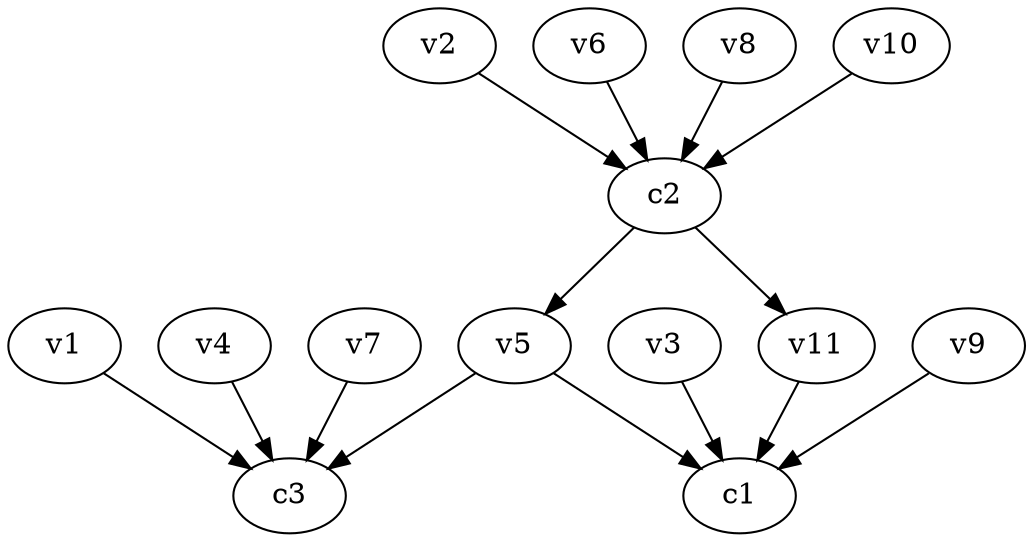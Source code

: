 strict digraph  {
c1;
c2;
c3;
v1;
v2;
v3;
v4;
v5;
v6;
v7;
v8;
v9;
v10;
v11;
c2 -> v5  [weight=1];
c2 -> v11  [weight=1];
v1 -> c3  [weight=1];
v2 -> c2  [weight=1];
v3 -> c1  [weight=1];
v4 -> c3  [weight=1];
v5 -> c3  [weight=1];
v5 -> c1  [weight=1];
v6 -> c2  [weight=1];
v7 -> c3  [weight=1];
v8 -> c2  [weight=1];
v9 -> c1  [weight=1];
v10 -> c2  [weight=1];
v11 -> c1  [weight=1];
}
